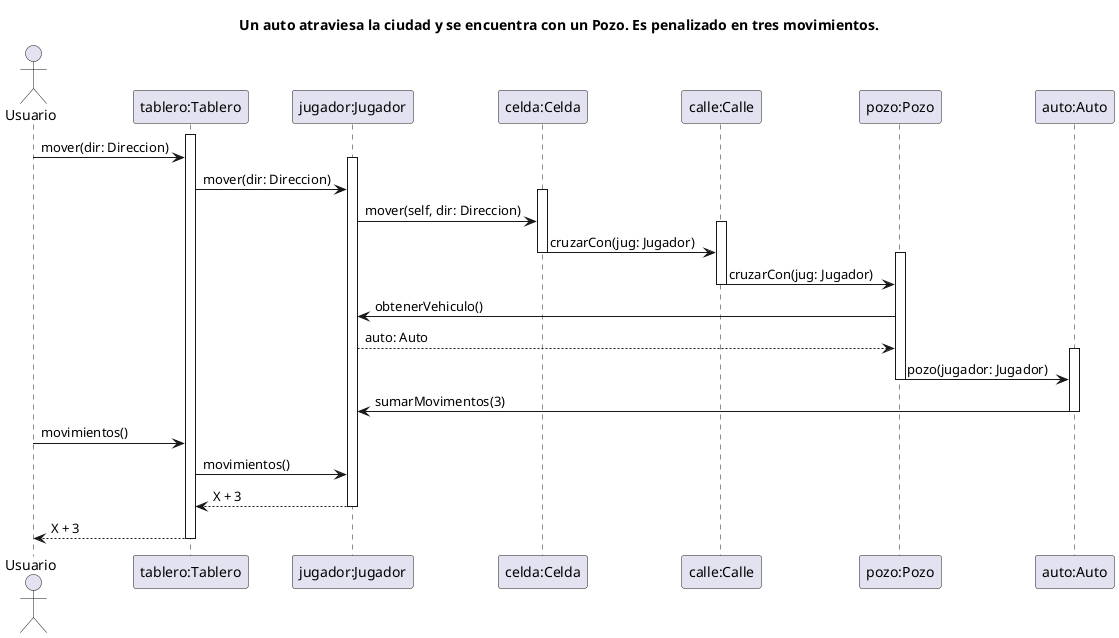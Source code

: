 @startuml sec-auto-atraviesa-grilla-sin-obs
' Caso de uso 
' Un auto atraviesa la ciudad y se encuentra con un Pozo. Es penalizado en tres movimientos.

title Un auto atraviesa la ciudad y se encuentra con un Pozo. Es penalizado en tres movimientos.

Actor Usuario as user
participant "tablero:Tablero" as tablero
participant "jugador:Jugador" as jugador
participant "celda:Celda" as celda
participant "calle:Calle" as calle
participant "pozo:Pozo" as pozo
participant "auto:Auto" as auto

' participant "Direccion" as direccion
' participant "Modificador" as modificador

activate tablero


user -> tablero: mover(dir: Direccion)

activate jugador

tablero -> jugador: mover(dir: Direccion)

activate celda

jugador -> celda: mover(self, dir: Direccion)

activate calle

celda -> calle: cruzarCon(jug: Jugador)

deactivate celda
activate pozo

calle -> pozo: cruzarCon(jug: Jugador)

deactivate calle

pozo -> jugador: obtenerVehiculo()

jugador --> pozo: auto: Auto

activate auto

pozo -> auto: pozo(jugador: Jugador)

deactivate pozo

auto -> jugador: sumarMovimentos(3)

deactivate auto
deactivate calle
deactivate celda

user -> tablero: movimientos()
tablero -> jugador: movimientos()
jugador --> tablero: X + 3

deactivate jugador

tablero --> user: X + 3

deactivate tablero

@enduml


